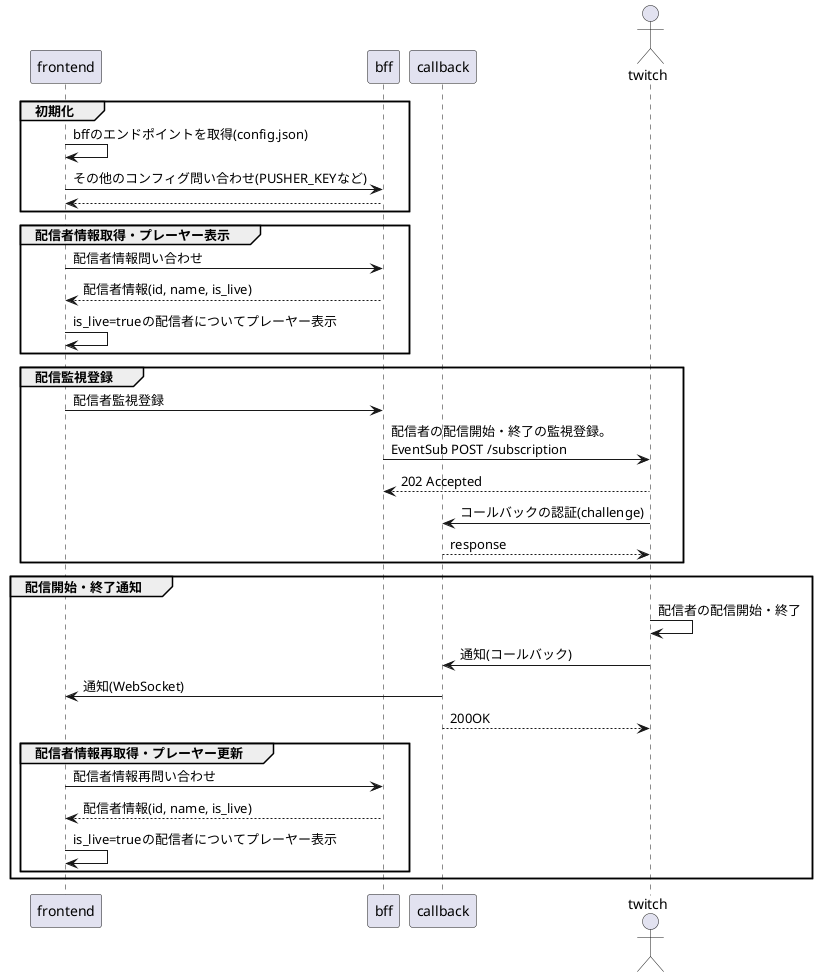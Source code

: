 @startuml

participant frontend
participant bff
participant callback
actor twitch

group 初期化
  frontend -> frontend: bffのエンドポイントを取得(config.json)
  frontend -> bff: その他のコンフィグ問い合わせ(PUSHER_KEYなど)
  frontend <-- bff
end group

group 配信者情報取得・プレーヤー表示
  frontend -> bff: 配信者情報問い合わせ
  frontend <-- bff: 配信者情報(id, name, is_live)
  frontend -> frontend: is_live=trueの配信者についてプレーヤー表示
end group

group 配信監視登録
  frontend -> bff: 配信者監視登録
  bff -> twitch: 配信者の配信開始・終了の監視登録。\nEventSub POST /subscription
  bff <-- twitch: 202 Accepted

  callback <- twitch: コールバックの認証(challenge)
  callback --> twitch: response
end group

group 配信開始・終了通知
  twitch -> twitch: 配信者の配信開始・終了
  callback <- twitch: 通知(コールバック)
  frontend <- callback: 通知(WebSocket)
  callback --> twitch: 200OK

  group 配信者情報再取得・プレーヤー更新
    frontend -> bff: 配信者情報再問い合わせ
    frontend <-- bff: 配信者情報(id, name, is_live)
    frontend -> frontend: is_live=trueの配信者についてプレーヤー表示
  end group
end group

@enduml
